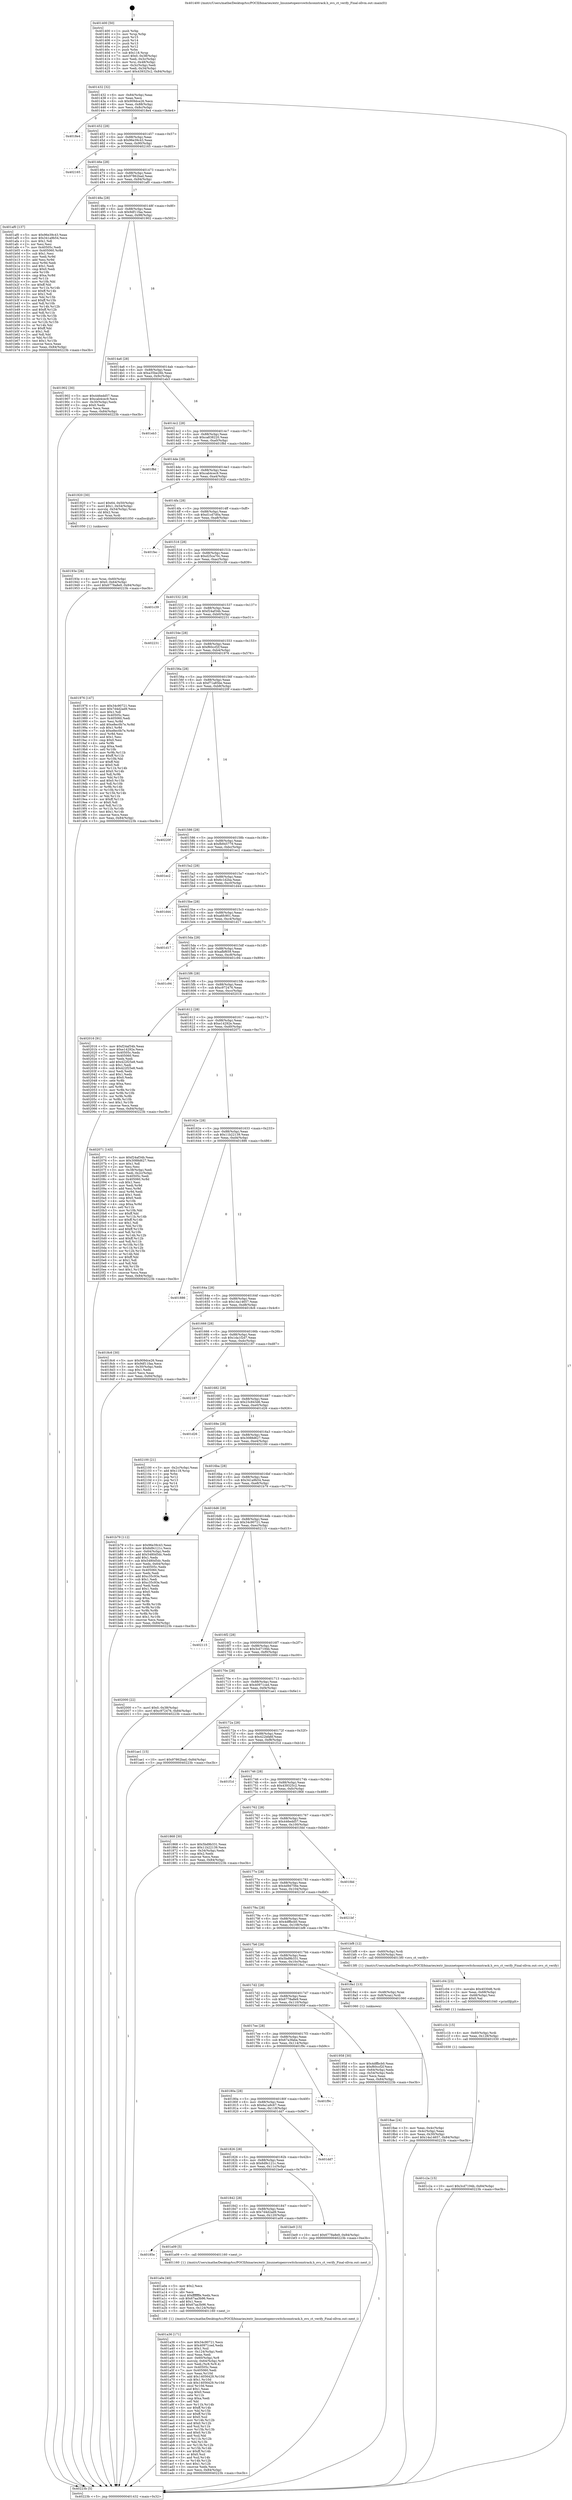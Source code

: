 digraph "0x401400" {
  label = "0x401400 (/mnt/c/Users/mathe/Desktop/tcc/POCII/binaries/extr_linuxnetopenvswitchconntrack.h_ovs_ct_verify_Final-ollvm.out::main(0))"
  labelloc = "t"
  node[shape=record]

  Entry [label="",width=0.3,height=0.3,shape=circle,fillcolor=black,style=filled]
  "0x401432" [label="{
     0x401432 [32]\l
     | [instrs]\l
     &nbsp;&nbsp;0x401432 \<+6\>: mov -0x84(%rbp),%eax\l
     &nbsp;&nbsp;0x401438 \<+2\>: mov %eax,%ecx\l
     &nbsp;&nbsp;0x40143a \<+6\>: sub $0x909dce26,%ecx\l
     &nbsp;&nbsp;0x401440 \<+6\>: mov %eax,-0x88(%rbp)\l
     &nbsp;&nbsp;0x401446 \<+6\>: mov %ecx,-0x8c(%rbp)\l
     &nbsp;&nbsp;0x40144c \<+6\>: je 00000000004018e4 \<main+0x4e4\>\l
  }"]
  "0x4018e4" [label="{
     0x4018e4\l
  }", style=dashed]
  "0x401452" [label="{
     0x401452 [28]\l
     | [instrs]\l
     &nbsp;&nbsp;0x401452 \<+5\>: jmp 0000000000401457 \<main+0x57\>\l
     &nbsp;&nbsp;0x401457 \<+6\>: mov -0x88(%rbp),%eax\l
     &nbsp;&nbsp;0x40145d \<+5\>: sub $0x96e39c43,%eax\l
     &nbsp;&nbsp;0x401462 \<+6\>: mov %eax,-0x90(%rbp)\l
     &nbsp;&nbsp;0x401468 \<+6\>: je 0000000000402165 \<main+0xd65\>\l
  }"]
  Exit [label="",width=0.3,height=0.3,shape=circle,fillcolor=black,style=filled,peripheries=2]
  "0x402165" [label="{
     0x402165\l
  }", style=dashed]
  "0x40146e" [label="{
     0x40146e [28]\l
     | [instrs]\l
     &nbsp;&nbsp;0x40146e \<+5\>: jmp 0000000000401473 \<main+0x73\>\l
     &nbsp;&nbsp;0x401473 \<+6\>: mov -0x88(%rbp),%eax\l
     &nbsp;&nbsp;0x401479 \<+5\>: sub $0x97862bad,%eax\l
     &nbsp;&nbsp;0x40147e \<+6\>: mov %eax,-0x94(%rbp)\l
     &nbsp;&nbsp;0x401484 \<+6\>: je 0000000000401af0 \<main+0x6f0\>\l
  }"]
  "0x401c2a" [label="{
     0x401c2a [15]\l
     | [instrs]\l
     &nbsp;&nbsp;0x401c2a \<+10\>: movl $0x3cd7194b,-0x84(%rbp)\l
     &nbsp;&nbsp;0x401c34 \<+5\>: jmp 000000000040223b \<main+0xe3b\>\l
  }"]
  "0x401af0" [label="{
     0x401af0 [137]\l
     | [instrs]\l
     &nbsp;&nbsp;0x401af0 \<+5\>: mov $0x96e39c43,%eax\l
     &nbsp;&nbsp;0x401af5 \<+5\>: mov $0x341a9b54,%ecx\l
     &nbsp;&nbsp;0x401afa \<+2\>: mov $0x1,%dl\l
     &nbsp;&nbsp;0x401afc \<+2\>: xor %esi,%esi\l
     &nbsp;&nbsp;0x401afe \<+7\>: mov 0x40505c,%edi\l
     &nbsp;&nbsp;0x401b05 \<+8\>: mov 0x405060,%r8d\l
     &nbsp;&nbsp;0x401b0d \<+3\>: sub $0x1,%esi\l
     &nbsp;&nbsp;0x401b10 \<+3\>: mov %edi,%r9d\l
     &nbsp;&nbsp;0x401b13 \<+3\>: add %esi,%r9d\l
     &nbsp;&nbsp;0x401b16 \<+4\>: imul %r9d,%edi\l
     &nbsp;&nbsp;0x401b1a \<+3\>: and $0x1,%edi\l
     &nbsp;&nbsp;0x401b1d \<+3\>: cmp $0x0,%edi\l
     &nbsp;&nbsp;0x401b20 \<+4\>: sete %r10b\l
     &nbsp;&nbsp;0x401b24 \<+4\>: cmp $0xa,%r8d\l
     &nbsp;&nbsp;0x401b28 \<+4\>: setl %r11b\l
     &nbsp;&nbsp;0x401b2c \<+3\>: mov %r10b,%bl\l
     &nbsp;&nbsp;0x401b2f \<+3\>: xor $0xff,%bl\l
     &nbsp;&nbsp;0x401b32 \<+3\>: mov %r11b,%r14b\l
     &nbsp;&nbsp;0x401b35 \<+4\>: xor $0xff,%r14b\l
     &nbsp;&nbsp;0x401b39 \<+3\>: xor $0x1,%dl\l
     &nbsp;&nbsp;0x401b3c \<+3\>: mov %bl,%r15b\l
     &nbsp;&nbsp;0x401b3f \<+4\>: and $0xff,%r15b\l
     &nbsp;&nbsp;0x401b43 \<+3\>: and %dl,%r10b\l
     &nbsp;&nbsp;0x401b46 \<+3\>: mov %r14b,%r12b\l
     &nbsp;&nbsp;0x401b49 \<+4\>: and $0xff,%r12b\l
     &nbsp;&nbsp;0x401b4d \<+3\>: and %dl,%r11b\l
     &nbsp;&nbsp;0x401b50 \<+3\>: or %r10b,%r15b\l
     &nbsp;&nbsp;0x401b53 \<+3\>: or %r11b,%r12b\l
     &nbsp;&nbsp;0x401b56 \<+3\>: xor %r12b,%r15b\l
     &nbsp;&nbsp;0x401b59 \<+3\>: or %r14b,%bl\l
     &nbsp;&nbsp;0x401b5c \<+3\>: xor $0xff,%bl\l
     &nbsp;&nbsp;0x401b5f \<+3\>: or $0x1,%dl\l
     &nbsp;&nbsp;0x401b62 \<+2\>: and %dl,%bl\l
     &nbsp;&nbsp;0x401b64 \<+3\>: or %bl,%r15b\l
     &nbsp;&nbsp;0x401b67 \<+4\>: test $0x1,%r15b\l
     &nbsp;&nbsp;0x401b6b \<+3\>: cmovne %ecx,%eax\l
     &nbsp;&nbsp;0x401b6e \<+6\>: mov %eax,-0x84(%rbp)\l
     &nbsp;&nbsp;0x401b74 \<+5\>: jmp 000000000040223b \<main+0xe3b\>\l
  }"]
  "0x40148a" [label="{
     0x40148a [28]\l
     | [instrs]\l
     &nbsp;&nbsp;0x40148a \<+5\>: jmp 000000000040148f \<main+0x8f\>\l
     &nbsp;&nbsp;0x40148f \<+6\>: mov -0x88(%rbp),%eax\l
     &nbsp;&nbsp;0x401495 \<+5\>: sub $0x9df11faa,%eax\l
     &nbsp;&nbsp;0x40149a \<+6\>: mov %eax,-0x98(%rbp)\l
     &nbsp;&nbsp;0x4014a0 \<+6\>: je 0000000000401902 \<main+0x502\>\l
  }"]
  "0x401c1b" [label="{
     0x401c1b [15]\l
     | [instrs]\l
     &nbsp;&nbsp;0x401c1b \<+4\>: mov -0x60(%rbp),%rdi\l
     &nbsp;&nbsp;0x401c1f \<+6\>: mov %eax,-0x128(%rbp)\l
     &nbsp;&nbsp;0x401c25 \<+5\>: call 0000000000401030 \<free@plt\>\l
     | [calls]\l
     &nbsp;&nbsp;0x401030 \{1\} (unknown)\l
  }"]
  "0x401902" [label="{
     0x401902 [30]\l
     | [instrs]\l
     &nbsp;&nbsp;0x401902 \<+5\>: mov $0x446edd57,%eax\l
     &nbsp;&nbsp;0x401907 \<+5\>: mov $0xcab4cec9,%ecx\l
     &nbsp;&nbsp;0x40190c \<+3\>: mov -0x30(%rbp),%edx\l
     &nbsp;&nbsp;0x40190f \<+3\>: cmp $0x0,%edx\l
     &nbsp;&nbsp;0x401912 \<+3\>: cmove %ecx,%eax\l
     &nbsp;&nbsp;0x401915 \<+6\>: mov %eax,-0x84(%rbp)\l
     &nbsp;&nbsp;0x40191b \<+5\>: jmp 000000000040223b \<main+0xe3b\>\l
  }"]
  "0x4014a6" [label="{
     0x4014a6 [28]\l
     | [instrs]\l
     &nbsp;&nbsp;0x4014a6 \<+5\>: jmp 00000000004014ab \<main+0xab\>\l
     &nbsp;&nbsp;0x4014ab \<+6\>: mov -0x88(%rbp),%eax\l
     &nbsp;&nbsp;0x4014b1 \<+5\>: sub $0xa35be26b,%eax\l
     &nbsp;&nbsp;0x4014b6 \<+6\>: mov %eax,-0x9c(%rbp)\l
     &nbsp;&nbsp;0x4014bc \<+6\>: je 0000000000401eb3 \<main+0xab3\>\l
  }"]
  "0x401c04" [label="{
     0x401c04 [23]\l
     | [instrs]\l
     &nbsp;&nbsp;0x401c04 \<+10\>: movabs $0x4030d6,%rdi\l
     &nbsp;&nbsp;0x401c0e \<+3\>: mov %eax,-0x68(%rbp)\l
     &nbsp;&nbsp;0x401c11 \<+3\>: mov -0x68(%rbp),%esi\l
     &nbsp;&nbsp;0x401c14 \<+2\>: mov $0x0,%al\l
     &nbsp;&nbsp;0x401c16 \<+5\>: call 0000000000401040 \<printf@plt\>\l
     | [calls]\l
     &nbsp;&nbsp;0x401040 \{1\} (unknown)\l
  }"]
  "0x401eb3" [label="{
     0x401eb3\l
  }", style=dashed]
  "0x4014c2" [label="{
     0x4014c2 [28]\l
     | [instrs]\l
     &nbsp;&nbsp;0x4014c2 \<+5\>: jmp 00000000004014c7 \<main+0xc7\>\l
     &nbsp;&nbsp;0x4014c7 \<+6\>: mov -0x88(%rbp),%eax\l
     &nbsp;&nbsp;0x4014cd \<+5\>: sub $0xca838220,%eax\l
     &nbsp;&nbsp;0x4014d2 \<+6\>: mov %eax,-0xa0(%rbp)\l
     &nbsp;&nbsp;0x4014d8 \<+6\>: je 0000000000401f8d \<main+0xb8d\>\l
  }"]
  "0x401a36" [label="{
     0x401a36 [171]\l
     | [instrs]\l
     &nbsp;&nbsp;0x401a36 \<+5\>: mov $0x34c90721,%ecx\l
     &nbsp;&nbsp;0x401a3b \<+5\>: mov $0x40971ced,%edx\l
     &nbsp;&nbsp;0x401a40 \<+3\>: mov $0x1,%sil\l
     &nbsp;&nbsp;0x401a43 \<+6\>: mov -0x124(%rbp),%edi\l
     &nbsp;&nbsp;0x401a49 \<+3\>: imul %eax,%edi\l
     &nbsp;&nbsp;0x401a4c \<+4\>: mov -0x60(%rbp),%r8\l
     &nbsp;&nbsp;0x401a50 \<+4\>: movslq -0x64(%rbp),%r9\l
     &nbsp;&nbsp;0x401a54 \<+4\>: mov %edi,(%r8,%r9,4)\l
     &nbsp;&nbsp;0x401a58 \<+7\>: mov 0x40505c,%eax\l
     &nbsp;&nbsp;0x401a5f \<+7\>: mov 0x405060,%edi\l
     &nbsp;&nbsp;0x401a66 \<+3\>: mov %eax,%r10d\l
     &nbsp;&nbsp;0x401a69 \<+7\>: add $0x14056429,%r10d\l
     &nbsp;&nbsp;0x401a70 \<+4\>: sub $0x1,%r10d\l
     &nbsp;&nbsp;0x401a74 \<+7\>: sub $0x14056429,%r10d\l
     &nbsp;&nbsp;0x401a7b \<+4\>: imul %r10d,%eax\l
     &nbsp;&nbsp;0x401a7f \<+3\>: and $0x1,%eax\l
     &nbsp;&nbsp;0x401a82 \<+3\>: cmp $0x0,%eax\l
     &nbsp;&nbsp;0x401a85 \<+4\>: sete %r11b\l
     &nbsp;&nbsp;0x401a89 \<+3\>: cmp $0xa,%edi\l
     &nbsp;&nbsp;0x401a8c \<+3\>: setl %bl\l
     &nbsp;&nbsp;0x401a8f \<+3\>: mov %r11b,%r14b\l
     &nbsp;&nbsp;0x401a92 \<+4\>: xor $0xff,%r14b\l
     &nbsp;&nbsp;0x401a96 \<+3\>: mov %bl,%r15b\l
     &nbsp;&nbsp;0x401a99 \<+4\>: xor $0xff,%r15b\l
     &nbsp;&nbsp;0x401a9d \<+4\>: xor $0x0,%sil\l
     &nbsp;&nbsp;0x401aa1 \<+3\>: mov %r14b,%r12b\l
     &nbsp;&nbsp;0x401aa4 \<+4\>: and $0x0,%r12b\l
     &nbsp;&nbsp;0x401aa8 \<+3\>: and %sil,%r11b\l
     &nbsp;&nbsp;0x401aab \<+3\>: mov %r15b,%r13b\l
     &nbsp;&nbsp;0x401aae \<+4\>: and $0x0,%r13b\l
     &nbsp;&nbsp;0x401ab2 \<+3\>: and %sil,%bl\l
     &nbsp;&nbsp;0x401ab5 \<+3\>: or %r11b,%r12b\l
     &nbsp;&nbsp;0x401ab8 \<+3\>: or %bl,%r13b\l
     &nbsp;&nbsp;0x401abb \<+3\>: xor %r13b,%r12b\l
     &nbsp;&nbsp;0x401abe \<+3\>: or %r15b,%r14b\l
     &nbsp;&nbsp;0x401ac1 \<+4\>: xor $0xff,%r14b\l
     &nbsp;&nbsp;0x401ac5 \<+4\>: or $0x0,%sil\l
     &nbsp;&nbsp;0x401ac9 \<+3\>: and %sil,%r14b\l
     &nbsp;&nbsp;0x401acc \<+3\>: or %r14b,%r12b\l
     &nbsp;&nbsp;0x401acf \<+4\>: test $0x1,%r12b\l
     &nbsp;&nbsp;0x401ad3 \<+3\>: cmovne %edx,%ecx\l
     &nbsp;&nbsp;0x401ad6 \<+6\>: mov %ecx,-0x84(%rbp)\l
     &nbsp;&nbsp;0x401adc \<+5\>: jmp 000000000040223b \<main+0xe3b\>\l
  }"]
  "0x401f8d" [label="{
     0x401f8d\l
  }", style=dashed]
  "0x4014de" [label="{
     0x4014de [28]\l
     | [instrs]\l
     &nbsp;&nbsp;0x4014de \<+5\>: jmp 00000000004014e3 \<main+0xe3\>\l
     &nbsp;&nbsp;0x4014e3 \<+6\>: mov -0x88(%rbp),%eax\l
     &nbsp;&nbsp;0x4014e9 \<+5\>: sub $0xcab4cec9,%eax\l
     &nbsp;&nbsp;0x4014ee \<+6\>: mov %eax,-0xa4(%rbp)\l
     &nbsp;&nbsp;0x4014f4 \<+6\>: je 0000000000401920 \<main+0x520\>\l
  }"]
  "0x401a0e" [label="{
     0x401a0e [40]\l
     | [instrs]\l
     &nbsp;&nbsp;0x401a0e \<+5\>: mov $0x2,%ecx\l
     &nbsp;&nbsp;0x401a13 \<+1\>: cltd\l
     &nbsp;&nbsp;0x401a14 \<+2\>: idiv %ecx\l
     &nbsp;&nbsp;0x401a16 \<+6\>: imul $0xfffffffe,%edx,%ecx\l
     &nbsp;&nbsp;0x401a1c \<+6\>: sub $0x67aa3b96,%ecx\l
     &nbsp;&nbsp;0x401a22 \<+3\>: add $0x1,%ecx\l
     &nbsp;&nbsp;0x401a25 \<+6\>: add $0x67aa3b96,%ecx\l
     &nbsp;&nbsp;0x401a2b \<+6\>: mov %ecx,-0x124(%rbp)\l
     &nbsp;&nbsp;0x401a31 \<+5\>: call 0000000000401160 \<next_i\>\l
     | [calls]\l
     &nbsp;&nbsp;0x401160 \{1\} (/mnt/c/Users/mathe/Desktop/tcc/POCII/binaries/extr_linuxnetopenvswitchconntrack.h_ovs_ct_verify_Final-ollvm.out::next_i)\l
  }"]
  "0x401920" [label="{
     0x401920 [30]\l
     | [instrs]\l
     &nbsp;&nbsp;0x401920 \<+7\>: movl $0x64,-0x50(%rbp)\l
     &nbsp;&nbsp;0x401927 \<+7\>: movl $0x1,-0x54(%rbp)\l
     &nbsp;&nbsp;0x40192e \<+4\>: movslq -0x54(%rbp),%rax\l
     &nbsp;&nbsp;0x401932 \<+4\>: shl $0x2,%rax\l
     &nbsp;&nbsp;0x401936 \<+3\>: mov %rax,%rdi\l
     &nbsp;&nbsp;0x401939 \<+5\>: call 0000000000401050 \<malloc@plt\>\l
     | [calls]\l
     &nbsp;&nbsp;0x401050 \{1\} (unknown)\l
  }"]
  "0x4014fa" [label="{
     0x4014fa [28]\l
     | [instrs]\l
     &nbsp;&nbsp;0x4014fa \<+5\>: jmp 00000000004014ff \<main+0xff\>\l
     &nbsp;&nbsp;0x4014ff \<+6\>: mov -0x88(%rbp),%eax\l
     &nbsp;&nbsp;0x401505 \<+5\>: sub $0xd1cd7d0a,%eax\l
     &nbsp;&nbsp;0x40150a \<+6\>: mov %eax,-0xa8(%rbp)\l
     &nbsp;&nbsp;0x401510 \<+6\>: je 0000000000401fec \<main+0xbec\>\l
  }"]
  "0x40185e" [label="{
     0x40185e\l
  }", style=dashed]
  "0x401fec" [label="{
     0x401fec\l
  }", style=dashed]
  "0x401516" [label="{
     0x401516 [28]\l
     | [instrs]\l
     &nbsp;&nbsp;0x401516 \<+5\>: jmp 000000000040151b \<main+0x11b\>\l
     &nbsp;&nbsp;0x40151b \<+6\>: mov -0x88(%rbp),%eax\l
     &nbsp;&nbsp;0x401521 \<+5\>: sub $0xd25ca70c,%eax\l
     &nbsp;&nbsp;0x401526 \<+6\>: mov %eax,-0xac(%rbp)\l
     &nbsp;&nbsp;0x40152c \<+6\>: je 0000000000401c39 \<main+0x839\>\l
  }"]
  "0x401a09" [label="{
     0x401a09 [5]\l
     | [instrs]\l
     &nbsp;&nbsp;0x401a09 \<+5\>: call 0000000000401160 \<next_i\>\l
     | [calls]\l
     &nbsp;&nbsp;0x401160 \{1\} (/mnt/c/Users/mathe/Desktop/tcc/POCII/binaries/extr_linuxnetopenvswitchconntrack.h_ovs_ct_verify_Final-ollvm.out::next_i)\l
  }"]
  "0x401c39" [label="{
     0x401c39\l
  }", style=dashed]
  "0x401532" [label="{
     0x401532 [28]\l
     | [instrs]\l
     &nbsp;&nbsp;0x401532 \<+5\>: jmp 0000000000401537 \<main+0x137\>\l
     &nbsp;&nbsp;0x401537 \<+6\>: mov -0x88(%rbp),%eax\l
     &nbsp;&nbsp;0x40153d \<+5\>: sub $0xf24af34b,%eax\l
     &nbsp;&nbsp;0x401542 \<+6\>: mov %eax,-0xb0(%rbp)\l
     &nbsp;&nbsp;0x401548 \<+6\>: je 0000000000402231 \<main+0xe31\>\l
  }"]
  "0x401842" [label="{
     0x401842 [28]\l
     | [instrs]\l
     &nbsp;&nbsp;0x401842 \<+5\>: jmp 0000000000401847 \<main+0x447\>\l
     &nbsp;&nbsp;0x401847 \<+6\>: mov -0x88(%rbp),%eax\l
     &nbsp;&nbsp;0x40184d \<+5\>: sub $0x7d4d2ad9,%eax\l
     &nbsp;&nbsp;0x401852 \<+6\>: mov %eax,-0x120(%rbp)\l
     &nbsp;&nbsp;0x401858 \<+6\>: je 0000000000401a09 \<main+0x609\>\l
  }"]
  "0x402231" [label="{
     0x402231\l
  }", style=dashed]
  "0x40154e" [label="{
     0x40154e [28]\l
     | [instrs]\l
     &nbsp;&nbsp;0x40154e \<+5\>: jmp 0000000000401553 \<main+0x153\>\l
     &nbsp;&nbsp;0x401553 \<+6\>: mov -0x88(%rbp),%eax\l
     &nbsp;&nbsp;0x401559 \<+5\>: sub $0xf60ccf2f,%eax\l
     &nbsp;&nbsp;0x40155e \<+6\>: mov %eax,-0xb4(%rbp)\l
     &nbsp;&nbsp;0x401564 \<+6\>: je 0000000000401976 \<main+0x576\>\l
  }"]
  "0x401be9" [label="{
     0x401be9 [15]\l
     | [instrs]\l
     &nbsp;&nbsp;0x401be9 \<+10\>: movl $0x6778a8e9,-0x84(%rbp)\l
     &nbsp;&nbsp;0x401bf3 \<+5\>: jmp 000000000040223b \<main+0xe3b\>\l
  }"]
  "0x401976" [label="{
     0x401976 [147]\l
     | [instrs]\l
     &nbsp;&nbsp;0x401976 \<+5\>: mov $0x34c90721,%eax\l
     &nbsp;&nbsp;0x40197b \<+5\>: mov $0x7d4d2ad9,%ecx\l
     &nbsp;&nbsp;0x401980 \<+2\>: mov $0x1,%dl\l
     &nbsp;&nbsp;0x401982 \<+7\>: mov 0x40505c,%esi\l
     &nbsp;&nbsp;0x401989 \<+7\>: mov 0x405060,%edi\l
     &nbsp;&nbsp;0x401990 \<+3\>: mov %esi,%r8d\l
     &nbsp;&nbsp;0x401993 \<+7\>: add $0xe8ec0b7e,%r8d\l
     &nbsp;&nbsp;0x40199a \<+4\>: sub $0x1,%r8d\l
     &nbsp;&nbsp;0x40199e \<+7\>: sub $0xe8ec0b7e,%r8d\l
     &nbsp;&nbsp;0x4019a5 \<+4\>: imul %r8d,%esi\l
     &nbsp;&nbsp;0x4019a9 \<+3\>: and $0x1,%esi\l
     &nbsp;&nbsp;0x4019ac \<+3\>: cmp $0x0,%esi\l
     &nbsp;&nbsp;0x4019af \<+4\>: sete %r9b\l
     &nbsp;&nbsp;0x4019b3 \<+3\>: cmp $0xa,%edi\l
     &nbsp;&nbsp;0x4019b6 \<+4\>: setl %r10b\l
     &nbsp;&nbsp;0x4019ba \<+3\>: mov %r9b,%r11b\l
     &nbsp;&nbsp;0x4019bd \<+4\>: xor $0xff,%r11b\l
     &nbsp;&nbsp;0x4019c1 \<+3\>: mov %r10b,%bl\l
     &nbsp;&nbsp;0x4019c4 \<+3\>: xor $0xff,%bl\l
     &nbsp;&nbsp;0x4019c7 \<+3\>: xor $0x0,%dl\l
     &nbsp;&nbsp;0x4019ca \<+3\>: mov %r11b,%r14b\l
     &nbsp;&nbsp;0x4019cd \<+4\>: and $0x0,%r14b\l
     &nbsp;&nbsp;0x4019d1 \<+3\>: and %dl,%r9b\l
     &nbsp;&nbsp;0x4019d4 \<+3\>: mov %bl,%r15b\l
     &nbsp;&nbsp;0x4019d7 \<+4\>: and $0x0,%r15b\l
     &nbsp;&nbsp;0x4019db \<+3\>: and %dl,%r10b\l
     &nbsp;&nbsp;0x4019de \<+3\>: or %r9b,%r14b\l
     &nbsp;&nbsp;0x4019e1 \<+3\>: or %r10b,%r15b\l
     &nbsp;&nbsp;0x4019e4 \<+3\>: xor %r15b,%r14b\l
     &nbsp;&nbsp;0x4019e7 \<+3\>: or %bl,%r11b\l
     &nbsp;&nbsp;0x4019ea \<+4\>: xor $0xff,%r11b\l
     &nbsp;&nbsp;0x4019ee \<+3\>: or $0x0,%dl\l
     &nbsp;&nbsp;0x4019f1 \<+3\>: and %dl,%r11b\l
     &nbsp;&nbsp;0x4019f4 \<+3\>: or %r11b,%r14b\l
     &nbsp;&nbsp;0x4019f7 \<+4\>: test $0x1,%r14b\l
     &nbsp;&nbsp;0x4019fb \<+3\>: cmovne %ecx,%eax\l
     &nbsp;&nbsp;0x4019fe \<+6\>: mov %eax,-0x84(%rbp)\l
     &nbsp;&nbsp;0x401a04 \<+5\>: jmp 000000000040223b \<main+0xe3b\>\l
  }"]
  "0x40156a" [label="{
     0x40156a [28]\l
     | [instrs]\l
     &nbsp;&nbsp;0x40156a \<+5\>: jmp 000000000040156f \<main+0x16f\>\l
     &nbsp;&nbsp;0x40156f \<+6\>: mov -0x88(%rbp),%eax\l
     &nbsp;&nbsp;0x401575 \<+5\>: sub $0xf71a85be,%eax\l
     &nbsp;&nbsp;0x40157a \<+6\>: mov %eax,-0xb8(%rbp)\l
     &nbsp;&nbsp;0x401580 \<+6\>: je 000000000040220f \<main+0xe0f\>\l
  }"]
  "0x401826" [label="{
     0x401826 [28]\l
     | [instrs]\l
     &nbsp;&nbsp;0x401826 \<+5\>: jmp 000000000040182b \<main+0x42b\>\l
     &nbsp;&nbsp;0x40182b \<+6\>: mov -0x88(%rbp),%eax\l
     &nbsp;&nbsp;0x401831 \<+5\>: sub $0x6d9c121c,%eax\l
     &nbsp;&nbsp;0x401836 \<+6\>: mov %eax,-0x11c(%rbp)\l
     &nbsp;&nbsp;0x40183c \<+6\>: je 0000000000401be9 \<main+0x7e9\>\l
  }"]
  "0x40220f" [label="{
     0x40220f\l
  }", style=dashed]
  "0x401586" [label="{
     0x401586 [28]\l
     | [instrs]\l
     &nbsp;&nbsp;0x401586 \<+5\>: jmp 000000000040158b \<main+0x18b\>\l
     &nbsp;&nbsp;0x40158b \<+6\>: mov -0x88(%rbp),%eax\l
     &nbsp;&nbsp;0x401591 \<+5\>: sub $0xfb945779,%eax\l
     &nbsp;&nbsp;0x401596 \<+6\>: mov %eax,-0xbc(%rbp)\l
     &nbsp;&nbsp;0x40159c \<+6\>: je 0000000000401ec2 \<main+0xac2\>\l
  }"]
  "0x401dd7" [label="{
     0x401dd7\l
  }", style=dashed]
  "0x401ec2" [label="{
     0x401ec2\l
  }", style=dashed]
  "0x4015a2" [label="{
     0x4015a2 [28]\l
     | [instrs]\l
     &nbsp;&nbsp;0x4015a2 \<+5\>: jmp 00000000004015a7 \<main+0x1a7\>\l
     &nbsp;&nbsp;0x4015a7 \<+6\>: mov -0x88(%rbp),%eax\l
     &nbsp;&nbsp;0x4015ad \<+5\>: sub $0x6c1d2ba,%eax\l
     &nbsp;&nbsp;0x4015b2 \<+6\>: mov %eax,-0xc0(%rbp)\l
     &nbsp;&nbsp;0x4015b8 \<+6\>: je 0000000000401d44 \<main+0x944\>\l
  }"]
  "0x40180a" [label="{
     0x40180a [28]\l
     | [instrs]\l
     &nbsp;&nbsp;0x40180a \<+5\>: jmp 000000000040180f \<main+0x40f\>\l
     &nbsp;&nbsp;0x40180f \<+6\>: mov -0x88(%rbp),%eax\l
     &nbsp;&nbsp;0x401815 \<+5\>: sub $0x6a1a9c67,%eax\l
     &nbsp;&nbsp;0x40181a \<+6\>: mov %eax,-0x118(%rbp)\l
     &nbsp;&nbsp;0x401820 \<+6\>: je 0000000000401dd7 \<main+0x9d7\>\l
  }"]
  "0x401d44" [label="{
     0x401d44\l
  }", style=dashed]
  "0x4015be" [label="{
     0x4015be [28]\l
     | [instrs]\l
     &nbsp;&nbsp;0x4015be \<+5\>: jmp 00000000004015c3 \<main+0x1c3\>\l
     &nbsp;&nbsp;0x4015c3 \<+6\>: mov -0x88(%rbp),%eax\l
     &nbsp;&nbsp;0x4015c9 \<+5\>: sub $0xa6fc901,%eax\l
     &nbsp;&nbsp;0x4015ce \<+6\>: mov %eax,-0xc4(%rbp)\l
     &nbsp;&nbsp;0x4015d4 \<+6\>: je 0000000000401d17 \<main+0x917\>\l
  }"]
  "0x401f9c" [label="{
     0x401f9c\l
  }", style=dashed]
  "0x401d17" [label="{
     0x401d17\l
  }", style=dashed]
  "0x4015da" [label="{
     0x4015da [28]\l
     | [instrs]\l
     &nbsp;&nbsp;0x4015da \<+5\>: jmp 00000000004015df \<main+0x1df\>\l
     &nbsp;&nbsp;0x4015df \<+6\>: mov -0x88(%rbp),%eax\l
     &nbsp;&nbsp;0x4015e5 \<+5\>: sub $0xafbf659,%eax\l
     &nbsp;&nbsp;0x4015ea \<+6\>: mov %eax,-0xc8(%rbp)\l
     &nbsp;&nbsp;0x4015f0 \<+6\>: je 0000000000401c94 \<main+0x894\>\l
  }"]
  "0x4017ee" [label="{
     0x4017ee [28]\l
     | [instrs]\l
     &nbsp;&nbsp;0x4017ee \<+5\>: jmp 00000000004017f3 \<main+0x3f3\>\l
     &nbsp;&nbsp;0x4017f3 \<+6\>: mov -0x88(%rbp),%eax\l
     &nbsp;&nbsp;0x4017f9 \<+5\>: sub $0x67a3faba,%eax\l
     &nbsp;&nbsp;0x4017fe \<+6\>: mov %eax,-0x114(%rbp)\l
     &nbsp;&nbsp;0x401804 \<+6\>: je 0000000000401f9c \<main+0xb9c\>\l
  }"]
  "0x401c94" [label="{
     0x401c94\l
  }", style=dashed]
  "0x4015f6" [label="{
     0x4015f6 [28]\l
     | [instrs]\l
     &nbsp;&nbsp;0x4015f6 \<+5\>: jmp 00000000004015fb \<main+0x1fb\>\l
     &nbsp;&nbsp;0x4015fb \<+6\>: mov -0x88(%rbp),%eax\l
     &nbsp;&nbsp;0x401601 \<+5\>: sub $0xc972476,%eax\l
     &nbsp;&nbsp;0x401606 \<+6\>: mov %eax,-0xcc(%rbp)\l
     &nbsp;&nbsp;0x40160c \<+6\>: je 0000000000402016 \<main+0xc16\>\l
  }"]
  "0x401958" [label="{
     0x401958 [30]\l
     | [instrs]\l
     &nbsp;&nbsp;0x401958 \<+5\>: mov $0x4dffbcb0,%eax\l
     &nbsp;&nbsp;0x40195d \<+5\>: mov $0xf60ccf2f,%ecx\l
     &nbsp;&nbsp;0x401962 \<+3\>: mov -0x64(%rbp),%edx\l
     &nbsp;&nbsp;0x401965 \<+3\>: cmp -0x54(%rbp),%edx\l
     &nbsp;&nbsp;0x401968 \<+3\>: cmovl %ecx,%eax\l
     &nbsp;&nbsp;0x40196b \<+6\>: mov %eax,-0x84(%rbp)\l
     &nbsp;&nbsp;0x401971 \<+5\>: jmp 000000000040223b \<main+0xe3b\>\l
  }"]
  "0x402016" [label="{
     0x402016 [91]\l
     | [instrs]\l
     &nbsp;&nbsp;0x402016 \<+5\>: mov $0xf24af34b,%eax\l
     &nbsp;&nbsp;0x40201b \<+5\>: mov $0xe14292e,%ecx\l
     &nbsp;&nbsp;0x402020 \<+7\>: mov 0x40505c,%edx\l
     &nbsp;&nbsp;0x402027 \<+7\>: mov 0x405060,%esi\l
     &nbsp;&nbsp;0x40202e \<+2\>: mov %edx,%edi\l
     &nbsp;&nbsp;0x402030 \<+6\>: add $0x422f25e8,%edi\l
     &nbsp;&nbsp;0x402036 \<+3\>: sub $0x1,%edi\l
     &nbsp;&nbsp;0x402039 \<+6\>: sub $0x422f25e8,%edi\l
     &nbsp;&nbsp;0x40203f \<+3\>: imul %edi,%edx\l
     &nbsp;&nbsp;0x402042 \<+3\>: and $0x1,%edx\l
     &nbsp;&nbsp;0x402045 \<+3\>: cmp $0x0,%edx\l
     &nbsp;&nbsp;0x402048 \<+4\>: sete %r8b\l
     &nbsp;&nbsp;0x40204c \<+3\>: cmp $0xa,%esi\l
     &nbsp;&nbsp;0x40204f \<+4\>: setl %r9b\l
     &nbsp;&nbsp;0x402053 \<+3\>: mov %r8b,%r10b\l
     &nbsp;&nbsp;0x402056 \<+3\>: and %r9b,%r10b\l
     &nbsp;&nbsp;0x402059 \<+3\>: xor %r9b,%r8b\l
     &nbsp;&nbsp;0x40205c \<+3\>: or %r8b,%r10b\l
     &nbsp;&nbsp;0x40205f \<+4\>: test $0x1,%r10b\l
     &nbsp;&nbsp;0x402063 \<+3\>: cmovne %ecx,%eax\l
     &nbsp;&nbsp;0x402066 \<+6\>: mov %eax,-0x84(%rbp)\l
     &nbsp;&nbsp;0x40206c \<+5\>: jmp 000000000040223b \<main+0xe3b\>\l
  }"]
  "0x401612" [label="{
     0x401612 [28]\l
     | [instrs]\l
     &nbsp;&nbsp;0x401612 \<+5\>: jmp 0000000000401617 \<main+0x217\>\l
     &nbsp;&nbsp;0x401617 \<+6\>: mov -0x88(%rbp),%eax\l
     &nbsp;&nbsp;0x40161d \<+5\>: sub $0xe14292e,%eax\l
     &nbsp;&nbsp;0x401622 \<+6\>: mov %eax,-0xd0(%rbp)\l
     &nbsp;&nbsp;0x401628 \<+6\>: je 0000000000402071 \<main+0xc71\>\l
  }"]
  "0x40193e" [label="{
     0x40193e [26]\l
     | [instrs]\l
     &nbsp;&nbsp;0x40193e \<+4\>: mov %rax,-0x60(%rbp)\l
     &nbsp;&nbsp;0x401942 \<+7\>: movl $0x0,-0x64(%rbp)\l
     &nbsp;&nbsp;0x401949 \<+10\>: movl $0x6778a8e9,-0x84(%rbp)\l
     &nbsp;&nbsp;0x401953 \<+5\>: jmp 000000000040223b \<main+0xe3b\>\l
  }"]
  "0x402071" [label="{
     0x402071 [143]\l
     | [instrs]\l
     &nbsp;&nbsp;0x402071 \<+5\>: mov $0xf24af34b,%eax\l
     &nbsp;&nbsp;0x402076 \<+5\>: mov $0x3088d627,%ecx\l
     &nbsp;&nbsp;0x40207b \<+2\>: mov $0x1,%dl\l
     &nbsp;&nbsp;0x40207d \<+2\>: xor %esi,%esi\l
     &nbsp;&nbsp;0x40207f \<+3\>: mov -0x38(%rbp),%edi\l
     &nbsp;&nbsp;0x402082 \<+3\>: mov %edi,-0x2c(%rbp)\l
     &nbsp;&nbsp;0x402085 \<+7\>: mov 0x40505c,%edi\l
     &nbsp;&nbsp;0x40208c \<+8\>: mov 0x405060,%r8d\l
     &nbsp;&nbsp;0x402094 \<+3\>: sub $0x1,%esi\l
     &nbsp;&nbsp;0x402097 \<+3\>: mov %edi,%r9d\l
     &nbsp;&nbsp;0x40209a \<+3\>: add %esi,%r9d\l
     &nbsp;&nbsp;0x40209d \<+4\>: imul %r9d,%edi\l
     &nbsp;&nbsp;0x4020a1 \<+3\>: and $0x1,%edi\l
     &nbsp;&nbsp;0x4020a4 \<+3\>: cmp $0x0,%edi\l
     &nbsp;&nbsp;0x4020a7 \<+4\>: sete %r10b\l
     &nbsp;&nbsp;0x4020ab \<+4\>: cmp $0xa,%r8d\l
     &nbsp;&nbsp;0x4020af \<+4\>: setl %r11b\l
     &nbsp;&nbsp;0x4020b3 \<+3\>: mov %r10b,%bl\l
     &nbsp;&nbsp;0x4020b6 \<+3\>: xor $0xff,%bl\l
     &nbsp;&nbsp;0x4020b9 \<+3\>: mov %r11b,%r14b\l
     &nbsp;&nbsp;0x4020bc \<+4\>: xor $0xff,%r14b\l
     &nbsp;&nbsp;0x4020c0 \<+3\>: xor $0x1,%dl\l
     &nbsp;&nbsp;0x4020c3 \<+3\>: mov %bl,%r15b\l
     &nbsp;&nbsp;0x4020c6 \<+4\>: and $0xff,%r15b\l
     &nbsp;&nbsp;0x4020ca \<+3\>: and %dl,%r10b\l
     &nbsp;&nbsp;0x4020cd \<+3\>: mov %r14b,%r12b\l
     &nbsp;&nbsp;0x4020d0 \<+4\>: and $0xff,%r12b\l
     &nbsp;&nbsp;0x4020d4 \<+3\>: and %dl,%r11b\l
     &nbsp;&nbsp;0x4020d7 \<+3\>: or %r10b,%r15b\l
     &nbsp;&nbsp;0x4020da \<+3\>: or %r11b,%r12b\l
     &nbsp;&nbsp;0x4020dd \<+3\>: xor %r12b,%r15b\l
     &nbsp;&nbsp;0x4020e0 \<+3\>: or %r14b,%bl\l
     &nbsp;&nbsp;0x4020e3 \<+3\>: xor $0xff,%bl\l
     &nbsp;&nbsp;0x4020e6 \<+3\>: or $0x1,%dl\l
     &nbsp;&nbsp;0x4020e9 \<+2\>: and %dl,%bl\l
     &nbsp;&nbsp;0x4020eb \<+3\>: or %bl,%r15b\l
     &nbsp;&nbsp;0x4020ee \<+4\>: test $0x1,%r15b\l
     &nbsp;&nbsp;0x4020f2 \<+3\>: cmovne %ecx,%eax\l
     &nbsp;&nbsp;0x4020f5 \<+6\>: mov %eax,-0x84(%rbp)\l
     &nbsp;&nbsp;0x4020fb \<+5\>: jmp 000000000040223b \<main+0xe3b\>\l
  }"]
  "0x40162e" [label="{
     0x40162e [28]\l
     | [instrs]\l
     &nbsp;&nbsp;0x40162e \<+5\>: jmp 0000000000401633 \<main+0x233\>\l
     &nbsp;&nbsp;0x401633 \<+6\>: mov -0x88(%rbp),%eax\l
     &nbsp;&nbsp;0x401639 \<+5\>: sub $0x11b22139,%eax\l
     &nbsp;&nbsp;0x40163e \<+6\>: mov %eax,-0xd4(%rbp)\l
     &nbsp;&nbsp;0x401644 \<+6\>: je 0000000000401886 \<main+0x486\>\l
  }"]
  "0x4018ae" [label="{
     0x4018ae [24]\l
     | [instrs]\l
     &nbsp;&nbsp;0x4018ae \<+3\>: mov %eax,-0x4c(%rbp)\l
     &nbsp;&nbsp;0x4018b1 \<+3\>: mov -0x4c(%rbp),%eax\l
     &nbsp;&nbsp;0x4018b4 \<+3\>: mov %eax,-0x30(%rbp)\l
     &nbsp;&nbsp;0x4018b7 \<+10\>: movl $0x14a14657,-0x84(%rbp)\l
     &nbsp;&nbsp;0x4018c1 \<+5\>: jmp 000000000040223b \<main+0xe3b\>\l
  }"]
  "0x401886" [label="{
     0x401886\l
  }", style=dashed]
  "0x40164a" [label="{
     0x40164a [28]\l
     | [instrs]\l
     &nbsp;&nbsp;0x40164a \<+5\>: jmp 000000000040164f \<main+0x24f\>\l
     &nbsp;&nbsp;0x40164f \<+6\>: mov -0x88(%rbp),%eax\l
     &nbsp;&nbsp;0x401655 \<+5\>: sub $0x14a14657,%eax\l
     &nbsp;&nbsp;0x40165a \<+6\>: mov %eax,-0xd8(%rbp)\l
     &nbsp;&nbsp;0x401660 \<+6\>: je 00000000004018c6 \<main+0x4c6\>\l
  }"]
  "0x4017d2" [label="{
     0x4017d2 [28]\l
     | [instrs]\l
     &nbsp;&nbsp;0x4017d2 \<+5\>: jmp 00000000004017d7 \<main+0x3d7\>\l
     &nbsp;&nbsp;0x4017d7 \<+6\>: mov -0x88(%rbp),%eax\l
     &nbsp;&nbsp;0x4017dd \<+5\>: sub $0x6778a8e9,%eax\l
     &nbsp;&nbsp;0x4017e2 \<+6\>: mov %eax,-0x110(%rbp)\l
     &nbsp;&nbsp;0x4017e8 \<+6\>: je 0000000000401958 \<main+0x558\>\l
  }"]
  "0x4018c6" [label="{
     0x4018c6 [30]\l
     | [instrs]\l
     &nbsp;&nbsp;0x4018c6 \<+5\>: mov $0x909dce26,%eax\l
     &nbsp;&nbsp;0x4018cb \<+5\>: mov $0x9df11faa,%ecx\l
     &nbsp;&nbsp;0x4018d0 \<+3\>: mov -0x30(%rbp),%edx\l
     &nbsp;&nbsp;0x4018d3 \<+3\>: cmp $0x1,%edx\l
     &nbsp;&nbsp;0x4018d6 \<+3\>: cmovl %ecx,%eax\l
     &nbsp;&nbsp;0x4018d9 \<+6\>: mov %eax,-0x84(%rbp)\l
     &nbsp;&nbsp;0x4018df \<+5\>: jmp 000000000040223b \<main+0xe3b\>\l
  }"]
  "0x401666" [label="{
     0x401666 [28]\l
     | [instrs]\l
     &nbsp;&nbsp;0x401666 \<+5\>: jmp 000000000040166b \<main+0x26b\>\l
     &nbsp;&nbsp;0x40166b \<+6\>: mov -0x88(%rbp),%eax\l
     &nbsp;&nbsp;0x401671 \<+5\>: sub $0x1da1f2d7,%eax\l
     &nbsp;&nbsp;0x401676 \<+6\>: mov %eax,-0xdc(%rbp)\l
     &nbsp;&nbsp;0x40167c \<+6\>: je 0000000000402187 \<main+0xd87\>\l
  }"]
  "0x4018a1" [label="{
     0x4018a1 [13]\l
     | [instrs]\l
     &nbsp;&nbsp;0x4018a1 \<+4\>: mov -0x48(%rbp),%rax\l
     &nbsp;&nbsp;0x4018a5 \<+4\>: mov 0x8(%rax),%rdi\l
     &nbsp;&nbsp;0x4018a9 \<+5\>: call 0000000000401060 \<atoi@plt\>\l
     | [calls]\l
     &nbsp;&nbsp;0x401060 \{1\} (unknown)\l
  }"]
  "0x402187" [label="{
     0x402187\l
  }", style=dashed]
  "0x401682" [label="{
     0x401682 [28]\l
     | [instrs]\l
     &nbsp;&nbsp;0x401682 \<+5\>: jmp 0000000000401687 \<main+0x287\>\l
     &nbsp;&nbsp;0x401687 \<+6\>: mov -0x88(%rbp),%eax\l
     &nbsp;&nbsp;0x40168d \<+5\>: sub $0x23c843d6,%eax\l
     &nbsp;&nbsp;0x401692 \<+6\>: mov %eax,-0xe0(%rbp)\l
     &nbsp;&nbsp;0x401698 \<+6\>: je 0000000000401d26 \<main+0x926\>\l
  }"]
  "0x4017b6" [label="{
     0x4017b6 [28]\l
     | [instrs]\l
     &nbsp;&nbsp;0x4017b6 \<+5\>: jmp 00000000004017bb \<main+0x3bb\>\l
     &nbsp;&nbsp;0x4017bb \<+6\>: mov -0x88(%rbp),%eax\l
     &nbsp;&nbsp;0x4017c1 \<+5\>: sub $0x5bd9b331,%eax\l
     &nbsp;&nbsp;0x4017c6 \<+6\>: mov %eax,-0x10c(%rbp)\l
     &nbsp;&nbsp;0x4017cc \<+6\>: je 00000000004018a1 \<main+0x4a1\>\l
  }"]
  "0x401d26" [label="{
     0x401d26\l
  }", style=dashed]
  "0x40169e" [label="{
     0x40169e [28]\l
     | [instrs]\l
     &nbsp;&nbsp;0x40169e \<+5\>: jmp 00000000004016a3 \<main+0x2a3\>\l
     &nbsp;&nbsp;0x4016a3 \<+6\>: mov -0x88(%rbp),%eax\l
     &nbsp;&nbsp;0x4016a9 \<+5\>: sub $0x3088d627,%eax\l
     &nbsp;&nbsp;0x4016ae \<+6\>: mov %eax,-0xe4(%rbp)\l
     &nbsp;&nbsp;0x4016b4 \<+6\>: je 0000000000402100 \<main+0xd00\>\l
  }"]
  "0x401bf8" [label="{
     0x401bf8 [12]\l
     | [instrs]\l
     &nbsp;&nbsp;0x401bf8 \<+4\>: mov -0x60(%rbp),%rdi\l
     &nbsp;&nbsp;0x401bfc \<+3\>: mov -0x50(%rbp),%esi\l
     &nbsp;&nbsp;0x401bff \<+5\>: call 00000000004013f0 \<ovs_ct_verify\>\l
     | [calls]\l
     &nbsp;&nbsp;0x4013f0 \{1\} (/mnt/c/Users/mathe/Desktop/tcc/POCII/binaries/extr_linuxnetopenvswitchconntrack.h_ovs_ct_verify_Final-ollvm.out::ovs_ct_verify)\l
  }"]
  "0x402100" [label="{
     0x402100 [21]\l
     | [instrs]\l
     &nbsp;&nbsp;0x402100 \<+3\>: mov -0x2c(%rbp),%eax\l
     &nbsp;&nbsp;0x402103 \<+7\>: add $0x118,%rsp\l
     &nbsp;&nbsp;0x40210a \<+1\>: pop %rbx\l
     &nbsp;&nbsp;0x40210b \<+2\>: pop %r12\l
     &nbsp;&nbsp;0x40210d \<+2\>: pop %r13\l
     &nbsp;&nbsp;0x40210f \<+2\>: pop %r14\l
     &nbsp;&nbsp;0x402111 \<+2\>: pop %r15\l
     &nbsp;&nbsp;0x402113 \<+1\>: pop %rbp\l
     &nbsp;&nbsp;0x402114 \<+1\>: ret\l
  }"]
  "0x4016ba" [label="{
     0x4016ba [28]\l
     | [instrs]\l
     &nbsp;&nbsp;0x4016ba \<+5\>: jmp 00000000004016bf \<main+0x2bf\>\l
     &nbsp;&nbsp;0x4016bf \<+6\>: mov -0x88(%rbp),%eax\l
     &nbsp;&nbsp;0x4016c5 \<+5\>: sub $0x341a9b54,%eax\l
     &nbsp;&nbsp;0x4016ca \<+6\>: mov %eax,-0xe8(%rbp)\l
     &nbsp;&nbsp;0x4016d0 \<+6\>: je 0000000000401b79 \<main+0x779\>\l
  }"]
  "0x40179a" [label="{
     0x40179a [28]\l
     | [instrs]\l
     &nbsp;&nbsp;0x40179a \<+5\>: jmp 000000000040179f \<main+0x39f\>\l
     &nbsp;&nbsp;0x40179f \<+6\>: mov -0x88(%rbp),%eax\l
     &nbsp;&nbsp;0x4017a5 \<+5\>: sub $0x4dffbcb0,%eax\l
     &nbsp;&nbsp;0x4017aa \<+6\>: mov %eax,-0x108(%rbp)\l
     &nbsp;&nbsp;0x4017b0 \<+6\>: je 0000000000401bf8 \<main+0x7f8\>\l
  }"]
  "0x401b79" [label="{
     0x401b79 [112]\l
     | [instrs]\l
     &nbsp;&nbsp;0x401b79 \<+5\>: mov $0x96e39c43,%eax\l
     &nbsp;&nbsp;0x401b7e \<+5\>: mov $0x6d9c121c,%ecx\l
     &nbsp;&nbsp;0x401b83 \<+3\>: mov -0x64(%rbp),%edx\l
     &nbsp;&nbsp;0x401b86 \<+6\>: add $0x5480d5dc,%edx\l
     &nbsp;&nbsp;0x401b8c \<+3\>: add $0x1,%edx\l
     &nbsp;&nbsp;0x401b8f \<+6\>: sub $0x5480d5dc,%edx\l
     &nbsp;&nbsp;0x401b95 \<+3\>: mov %edx,-0x64(%rbp)\l
     &nbsp;&nbsp;0x401b98 \<+7\>: mov 0x40505c,%edx\l
     &nbsp;&nbsp;0x401b9f \<+7\>: mov 0x405060,%esi\l
     &nbsp;&nbsp;0x401ba6 \<+2\>: mov %edx,%edi\l
     &nbsp;&nbsp;0x401ba8 \<+6\>: add $0xc35c93e,%edi\l
     &nbsp;&nbsp;0x401bae \<+3\>: sub $0x1,%edi\l
     &nbsp;&nbsp;0x401bb1 \<+6\>: sub $0xc35c93e,%edi\l
     &nbsp;&nbsp;0x401bb7 \<+3\>: imul %edi,%edx\l
     &nbsp;&nbsp;0x401bba \<+3\>: and $0x1,%edx\l
     &nbsp;&nbsp;0x401bbd \<+3\>: cmp $0x0,%edx\l
     &nbsp;&nbsp;0x401bc0 \<+4\>: sete %r8b\l
     &nbsp;&nbsp;0x401bc4 \<+3\>: cmp $0xa,%esi\l
     &nbsp;&nbsp;0x401bc7 \<+4\>: setl %r9b\l
     &nbsp;&nbsp;0x401bcb \<+3\>: mov %r8b,%r10b\l
     &nbsp;&nbsp;0x401bce \<+3\>: and %r9b,%r10b\l
     &nbsp;&nbsp;0x401bd1 \<+3\>: xor %r9b,%r8b\l
     &nbsp;&nbsp;0x401bd4 \<+3\>: or %r8b,%r10b\l
     &nbsp;&nbsp;0x401bd7 \<+4\>: test $0x1,%r10b\l
     &nbsp;&nbsp;0x401bdb \<+3\>: cmovne %ecx,%eax\l
     &nbsp;&nbsp;0x401bde \<+6\>: mov %eax,-0x84(%rbp)\l
     &nbsp;&nbsp;0x401be4 \<+5\>: jmp 000000000040223b \<main+0xe3b\>\l
  }"]
  "0x4016d6" [label="{
     0x4016d6 [28]\l
     | [instrs]\l
     &nbsp;&nbsp;0x4016d6 \<+5\>: jmp 00000000004016db \<main+0x2db\>\l
     &nbsp;&nbsp;0x4016db \<+6\>: mov -0x88(%rbp),%eax\l
     &nbsp;&nbsp;0x4016e1 \<+5\>: sub $0x34c90721,%eax\l
     &nbsp;&nbsp;0x4016e6 \<+6\>: mov %eax,-0xec(%rbp)\l
     &nbsp;&nbsp;0x4016ec \<+6\>: je 0000000000402115 \<main+0xd15\>\l
  }"]
  "0x4021bf" [label="{
     0x4021bf\l
  }", style=dashed]
  "0x402115" [label="{
     0x402115\l
  }", style=dashed]
  "0x4016f2" [label="{
     0x4016f2 [28]\l
     | [instrs]\l
     &nbsp;&nbsp;0x4016f2 \<+5\>: jmp 00000000004016f7 \<main+0x2f7\>\l
     &nbsp;&nbsp;0x4016f7 \<+6\>: mov -0x88(%rbp),%eax\l
     &nbsp;&nbsp;0x4016fd \<+5\>: sub $0x3cd7194b,%eax\l
     &nbsp;&nbsp;0x401702 \<+6\>: mov %eax,-0xf0(%rbp)\l
     &nbsp;&nbsp;0x401708 \<+6\>: je 0000000000402000 \<main+0xc00\>\l
  }"]
  "0x40177e" [label="{
     0x40177e [28]\l
     | [instrs]\l
     &nbsp;&nbsp;0x40177e \<+5\>: jmp 0000000000401783 \<main+0x383\>\l
     &nbsp;&nbsp;0x401783 \<+6\>: mov -0x88(%rbp),%eax\l
     &nbsp;&nbsp;0x401789 \<+5\>: sub $0x4d9d756e,%eax\l
     &nbsp;&nbsp;0x40178e \<+6\>: mov %eax,-0x104(%rbp)\l
     &nbsp;&nbsp;0x401794 \<+6\>: je 00000000004021bf \<main+0xdbf\>\l
  }"]
  "0x402000" [label="{
     0x402000 [22]\l
     | [instrs]\l
     &nbsp;&nbsp;0x402000 \<+7\>: movl $0x0,-0x38(%rbp)\l
     &nbsp;&nbsp;0x402007 \<+10\>: movl $0xc972476,-0x84(%rbp)\l
     &nbsp;&nbsp;0x402011 \<+5\>: jmp 000000000040223b \<main+0xe3b\>\l
  }"]
  "0x40170e" [label="{
     0x40170e [28]\l
     | [instrs]\l
     &nbsp;&nbsp;0x40170e \<+5\>: jmp 0000000000401713 \<main+0x313\>\l
     &nbsp;&nbsp;0x401713 \<+6\>: mov -0x88(%rbp),%eax\l
     &nbsp;&nbsp;0x401719 \<+5\>: sub $0x40971ced,%eax\l
     &nbsp;&nbsp;0x40171e \<+6\>: mov %eax,-0xf4(%rbp)\l
     &nbsp;&nbsp;0x401724 \<+6\>: je 0000000000401ae1 \<main+0x6e1\>\l
  }"]
  "0x401fdd" [label="{
     0x401fdd\l
  }", style=dashed]
  "0x401ae1" [label="{
     0x401ae1 [15]\l
     | [instrs]\l
     &nbsp;&nbsp;0x401ae1 \<+10\>: movl $0x97862bad,-0x84(%rbp)\l
     &nbsp;&nbsp;0x401aeb \<+5\>: jmp 000000000040223b \<main+0xe3b\>\l
  }"]
  "0x40172a" [label="{
     0x40172a [28]\l
     | [instrs]\l
     &nbsp;&nbsp;0x40172a \<+5\>: jmp 000000000040172f \<main+0x32f\>\l
     &nbsp;&nbsp;0x40172f \<+6\>: mov -0x88(%rbp),%eax\l
     &nbsp;&nbsp;0x401735 \<+5\>: sub $0x422bfa6f,%eax\l
     &nbsp;&nbsp;0x40173a \<+6\>: mov %eax,-0xf8(%rbp)\l
     &nbsp;&nbsp;0x401740 \<+6\>: je 0000000000401f1d \<main+0xb1d\>\l
  }"]
  "0x401400" [label="{
     0x401400 [50]\l
     | [instrs]\l
     &nbsp;&nbsp;0x401400 \<+1\>: push %rbp\l
     &nbsp;&nbsp;0x401401 \<+3\>: mov %rsp,%rbp\l
     &nbsp;&nbsp;0x401404 \<+2\>: push %r15\l
     &nbsp;&nbsp;0x401406 \<+2\>: push %r14\l
     &nbsp;&nbsp;0x401408 \<+2\>: push %r13\l
     &nbsp;&nbsp;0x40140a \<+2\>: push %r12\l
     &nbsp;&nbsp;0x40140c \<+1\>: push %rbx\l
     &nbsp;&nbsp;0x40140d \<+7\>: sub $0x118,%rsp\l
     &nbsp;&nbsp;0x401414 \<+7\>: movl $0x0,-0x38(%rbp)\l
     &nbsp;&nbsp;0x40141b \<+3\>: mov %edi,-0x3c(%rbp)\l
     &nbsp;&nbsp;0x40141e \<+4\>: mov %rsi,-0x48(%rbp)\l
     &nbsp;&nbsp;0x401422 \<+3\>: mov -0x3c(%rbp),%edi\l
     &nbsp;&nbsp;0x401425 \<+3\>: mov %edi,-0x34(%rbp)\l
     &nbsp;&nbsp;0x401428 \<+10\>: movl $0x439325c2,-0x84(%rbp)\l
  }"]
  "0x401f1d" [label="{
     0x401f1d\l
  }", style=dashed]
  "0x401746" [label="{
     0x401746 [28]\l
     | [instrs]\l
     &nbsp;&nbsp;0x401746 \<+5\>: jmp 000000000040174b \<main+0x34b\>\l
     &nbsp;&nbsp;0x40174b \<+6\>: mov -0x88(%rbp),%eax\l
     &nbsp;&nbsp;0x401751 \<+5\>: sub $0x439325c2,%eax\l
     &nbsp;&nbsp;0x401756 \<+6\>: mov %eax,-0xfc(%rbp)\l
     &nbsp;&nbsp;0x40175c \<+6\>: je 0000000000401868 \<main+0x468\>\l
  }"]
  "0x40223b" [label="{
     0x40223b [5]\l
     | [instrs]\l
     &nbsp;&nbsp;0x40223b \<+5\>: jmp 0000000000401432 \<main+0x32\>\l
  }"]
  "0x401868" [label="{
     0x401868 [30]\l
     | [instrs]\l
     &nbsp;&nbsp;0x401868 \<+5\>: mov $0x5bd9b331,%eax\l
     &nbsp;&nbsp;0x40186d \<+5\>: mov $0x11b22139,%ecx\l
     &nbsp;&nbsp;0x401872 \<+3\>: mov -0x34(%rbp),%edx\l
     &nbsp;&nbsp;0x401875 \<+3\>: cmp $0x2,%edx\l
     &nbsp;&nbsp;0x401878 \<+3\>: cmovne %ecx,%eax\l
     &nbsp;&nbsp;0x40187b \<+6\>: mov %eax,-0x84(%rbp)\l
     &nbsp;&nbsp;0x401881 \<+5\>: jmp 000000000040223b \<main+0xe3b\>\l
  }"]
  "0x401762" [label="{
     0x401762 [28]\l
     | [instrs]\l
     &nbsp;&nbsp;0x401762 \<+5\>: jmp 0000000000401767 \<main+0x367\>\l
     &nbsp;&nbsp;0x401767 \<+6\>: mov -0x88(%rbp),%eax\l
     &nbsp;&nbsp;0x40176d \<+5\>: sub $0x446edd57,%eax\l
     &nbsp;&nbsp;0x401772 \<+6\>: mov %eax,-0x100(%rbp)\l
     &nbsp;&nbsp;0x401778 \<+6\>: je 0000000000401fdd \<main+0xbdd\>\l
  }"]
  Entry -> "0x401400" [label=" 1"]
  "0x401432" -> "0x4018e4" [label=" 0"]
  "0x401432" -> "0x401452" [label=" 18"]
  "0x402100" -> Exit [label=" 1"]
  "0x401452" -> "0x402165" [label=" 0"]
  "0x401452" -> "0x40146e" [label=" 18"]
  "0x402071" -> "0x40223b" [label=" 1"]
  "0x40146e" -> "0x401af0" [label=" 1"]
  "0x40146e" -> "0x40148a" [label=" 17"]
  "0x402016" -> "0x40223b" [label=" 1"]
  "0x40148a" -> "0x401902" [label=" 1"]
  "0x40148a" -> "0x4014a6" [label=" 16"]
  "0x402000" -> "0x40223b" [label=" 1"]
  "0x4014a6" -> "0x401eb3" [label=" 0"]
  "0x4014a6" -> "0x4014c2" [label=" 16"]
  "0x401c2a" -> "0x40223b" [label=" 1"]
  "0x4014c2" -> "0x401f8d" [label=" 0"]
  "0x4014c2" -> "0x4014de" [label=" 16"]
  "0x401c1b" -> "0x401c2a" [label=" 1"]
  "0x4014de" -> "0x401920" [label=" 1"]
  "0x4014de" -> "0x4014fa" [label=" 15"]
  "0x401c04" -> "0x401c1b" [label=" 1"]
  "0x4014fa" -> "0x401fec" [label=" 0"]
  "0x4014fa" -> "0x401516" [label=" 15"]
  "0x401bf8" -> "0x401c04" [label=" 1"]
  "0x401516" -> "0x401c39" [label=" 0"]
  "0x401516" -> "0x401532" [label=" 15"]
  "0x401be9" -> "0x40223b" [label=" 1"]
  "0x401532" -> "0x402231" [label=" 0"]
  "0x401532" -> "0x40154e" [label=" 15"]
  "0x401af0" -> "0x40223b" [label=" 1"]
  "0x40154e" -> "0x401976" [label=" 1"]
  "0x40154e" -> "0x40156a" [label=" 14"]
  "0x401ae1" -> "0x40223b" [label=" 1"]
  "0x40156a" -> "0x40220f" [label=" 0"]
  "0x40156a" -> "0x401586" [label=" 14"]
  "0x401a0e" -> "0x401a36" [label=" 1"]
  "0x401586" -> "0x401ec2" [label=" 0"]
  "0x401586" -> "0x4015a2" [label=" 14"]
  "0x401a09" -> "0x401a0e" [label=" 1"]
  "0x4015a2" -> "0x401d44" [label=" 0"]
  "0x4015a2" -> "0x4015be" [label=" 14"]
  "0x401842" -> "0x401a09" [label=" 1"]
  "0x4015be" -> "0x401d17" [label=" 0"]
  "0x4015be" -> "0x4015da" [label=" 14"]
  "0x401b79" -> "0x40223b" [label=" 1"]
  "0x4015da" -> "0x401c94" [label=" 0"]
  "0x4015da" -> "0x4015f6" [label=" 14"]
  "0x401826" -> "0x401be9" [label=" 1"]
  "0x4015f6" -> "0x402016" [label=" 1"]
  "0x4015f6" -> "0x401612" [label=" 13"]
  "0x401a36" -> "0x40223b" [label=" 1"]
  "0x401612" -> "0x402071" [label=" 1"]
  "0x401612" -> "0x40162e" [label=" 12"]
  "0x40180a" -> "0x401dd7" [label=" 0"]
  "0x40162e" -> "0x401886" [label=" 0"]
  "0x40162e" -> "0x40164a" [label=" 12"]
  "0x401842" -> "0x40185e" [label=" 0"]
  "0x40164a" -> "0x4018c6" [label=" 1"]
  "0x40164a" -> "0x401666" [label=" 11"]
  "0x4017ee" -> "0x40180a" [label=" 2"]
  "0x401666" -> "0x402187" [label=" 0"]
  "0x401666" -> "0x401682" [label=" 11"]
  "0x4017ee" -> "0x401f9c" [label=" 0"]
  "0x401682" -> "0x401d26" [label=" 0"]
  "0x401682" -> "0x40169e" [label=" 11"]
  "0x401976" -> "0x40223b" [label=" 1"]
  "0x40169e" -> "0x402100" [label=" 1"]
  "0x40169e" -> "0x4016ba" [label=" 10"]
  "0x401958" -> "0x40223b" [label=" 2"]
  "0x4016ba" -> "0x401b79" [label=" 1"]
  "0x4016ba" -> "0x4016d6" [label=" 9"]
  "0x4017d2" -> "0x401958" [label=" 2"]
  "0x4016d6" -> "0x402115" [label=" 0"]
  "0x4016d6" -> "0x4016f2" [label=" 9"]
  "0x40180a" -> "0x401826" [label=" 2"]
  "0x4016f2" -> "0x402000" [label=" 1"]
  "0x4016f2" -> "0x40170e" [label=" 8"]
  "0x401920" -> "0x40193e" [label=" 1"]
  "0x40170e" -> "0x401ae1" [label=" 1"]
  "0x40170e" -> "0x40172a" [label=" 7"]
  "0x401902" -> "0x40223b" [label=" 1"]
  "0x40172a" -> "0x401f1d" [label=" 0"]
  "0x40172a" -> "0x401746" [label=" 7"]
  "0x4018ae" -> "0x40223b" [label=" 1"]
  "0x401746" -> "0x401868" [label=" 1"]
  "0x401746" -> "0x401762" [label=" 6"]
  "0x401868" -> "0x40223b" [label=" 1"]
  "0x401400" -> "0x401432" [label=" 1"]
  "0x40223b" -> "0x401432" [label=" 17"]
  "0x4018c6" -> "0x40223b" [label=" 1"]
  "0x401762" -> "0x401fdd" [label=" 0"]
  "0x401762" -> "0x40177e" [label=" 6"]
  "0x40193e" -> "0x40223b" [label=" 1"]
  "0x40177e" -> "0x4021bf" [label=" 0"]
  "0x40177e" -> "0x40179a" [label=" 6"]
  "0x4017d2" -> "0x4017ee" [label=" 2"]
  "0x40179a" -> "0x401bf8" [label=" 1"]
  "0x40179a" -> "0x4017b6" [label=" 5"]
  "0x401826" -> "0x401842" [label=" 1"]
  "0x4017b6" -> "0x4018a1" [label=" 1"]
  "0x4017b6" -> "0x4017d2" [label=" 4"]
  "0x4018a1" -> "0x4018ae" [label=" 1"]
}
